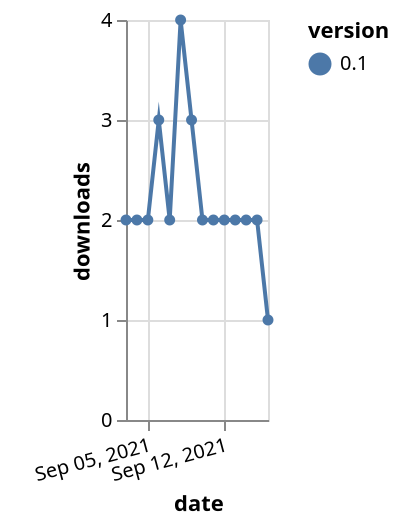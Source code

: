 {"$schema": "https://vega.github.io/schema/vega-lite/v5.json", "description": "A simple bar chart with embedded data.", "data": {"values": [{"date": "2021-09-03", "total": 2982, "delta": 2, "version": "0.1"}, {"date": "2021-09-04", "total": 2984, "delta": 2, "version": "0.1"}, {"date": "2021-09-05", "total": 2986, "delta": 2, "version": "0.1"}, {"date": "2021-09-06", "total": 2989, "delta": 3, "version": "0.1"}, {"date": "2021-09-07", "total": 2991, "delta": 2, "version": "0.1"}, {"date": "2021-09-08", "total": 2995, "delta": 4, "version": "0.1"}, {"date": "2021-09-09", "total": 2998, "delta": 3, "version": "0.1"}, {"date": "2021-09-10", "total": 3000, "delta": 2, "version": "0.1"}, {"date": "2021-09-11", "total": 3002, "delta": 2, "version": "0.1"}, {"date": "2021-09-12", "total": 3004, "delta": 2, "version": "0.1"}, {"date": "2021-09-13", "total": 3006, "delta": 2, "version": "0.1"}, {"date": "2021-09-14", "total": 3008, "delta": 2, "version": "0.1"}, {"date": "2021-09-15", "total": 3010, "delta": 2, "version": "0.1"}, {"date": "2021-09-16", "total": 3011, "delta": 1, "version": "0.1"}]}, "width": "container", "mark": {"type": "line", "point": {"filled": true}}, "encoding": {"x": {"field": "date", "type": "temporal", "timeUnit": "yearmonthdate", "title": "date", "axis": {"labelAngle": -15}}, "y": {"field": "delta", "type": "quantitative", "title": "downloads"}, "color": {"field": "version", "type": "nominal"}, "tooltip": {"field": "delta"}}}